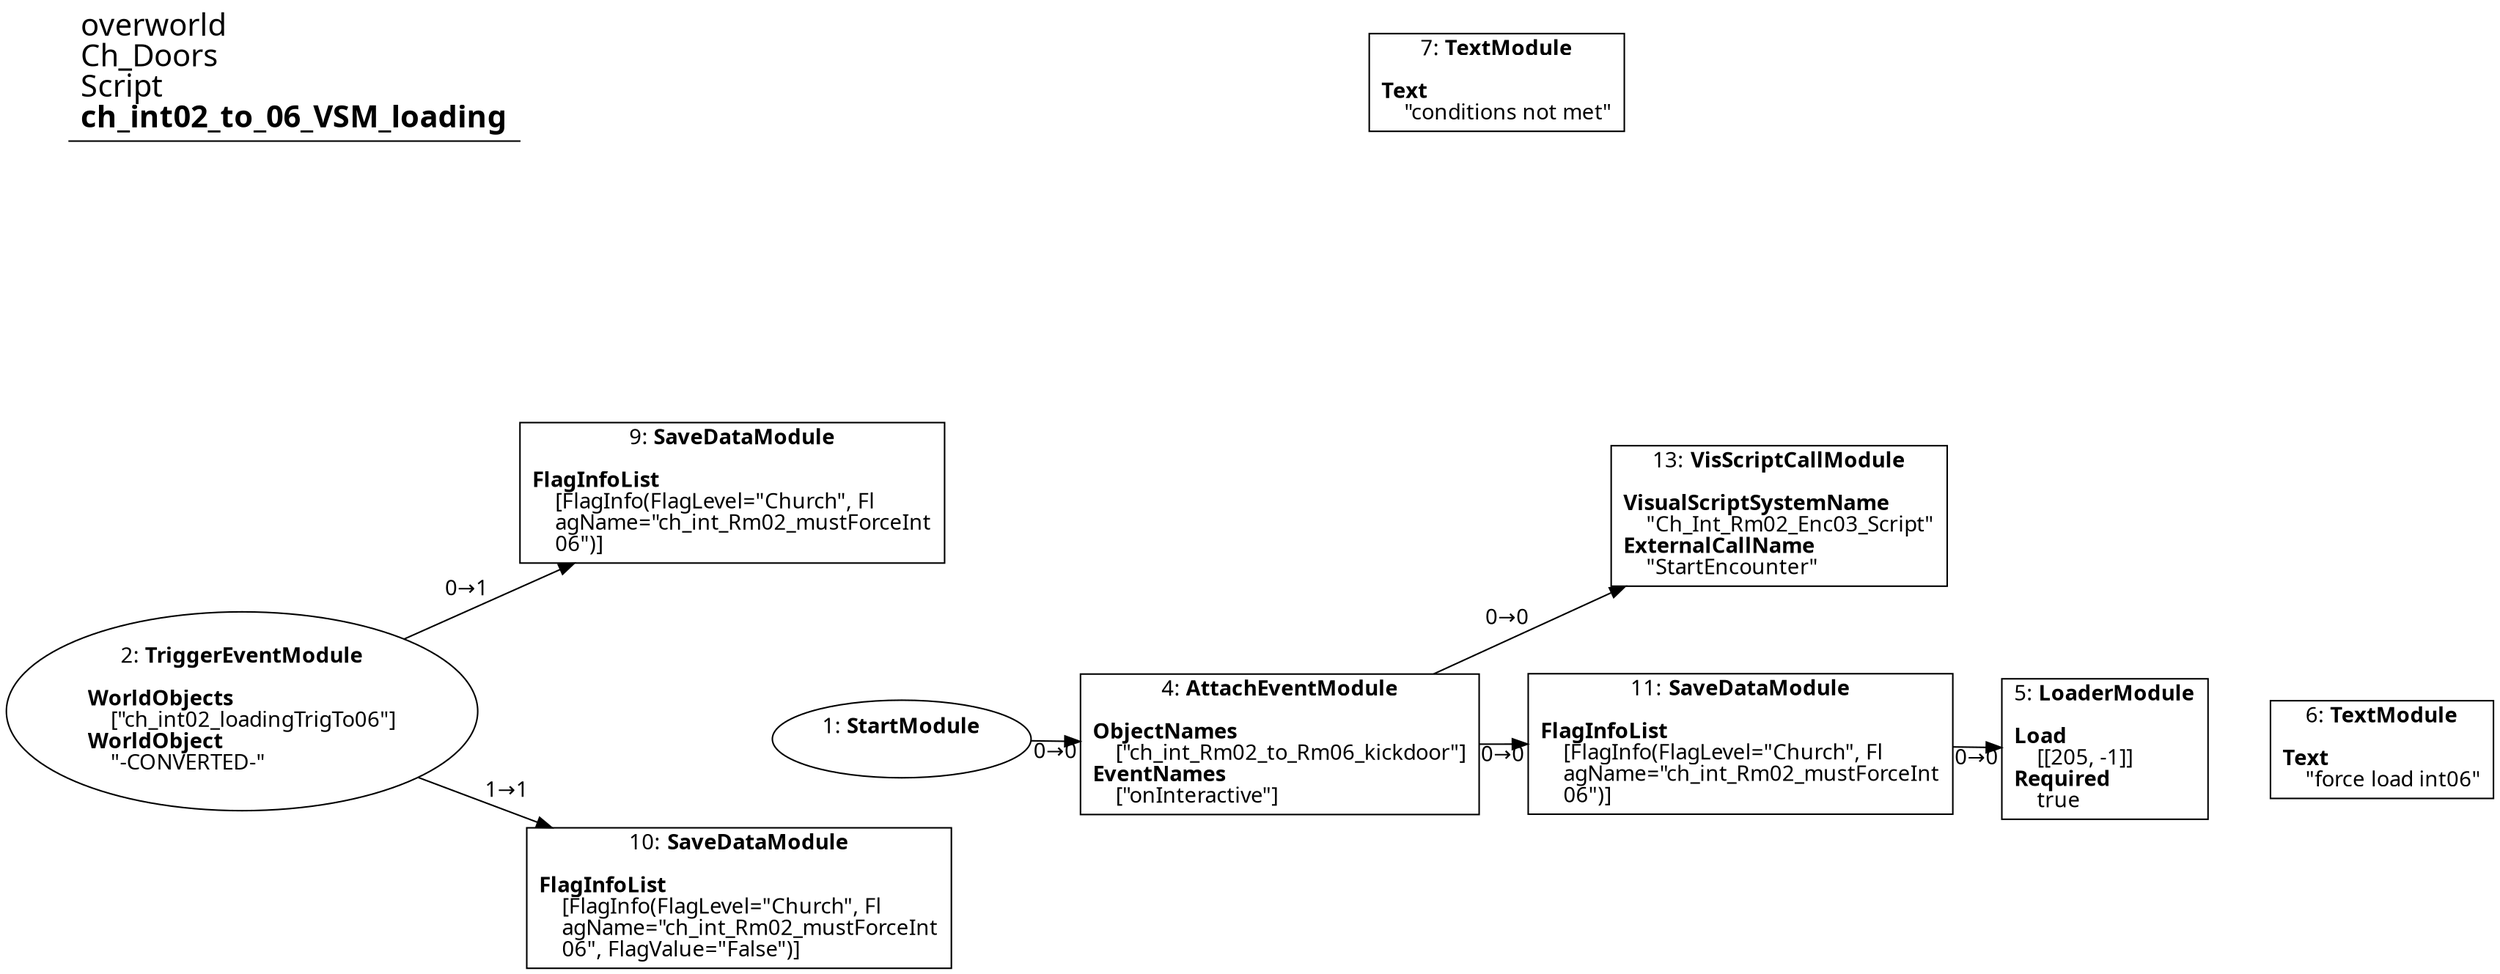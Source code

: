 digraph {
    layout = fdp;
    overlap = prism;
    sep = "+16";
    splines = spline;

    node [ shape = box ];

    graph [ fontname = "Segoe UI" ];
    node [ fontname = "Segoe UI" ];
    edge [ fontname = "Segoe UI" ];

    1 [ label = <1: <b>StartModule</b><br/><br/>> ];
    1 [ shape = oval ]
    1 [ pos = "0.34800002,-0.21400002!" ];
    1 -> 4 [ label = "0→0" ];

    2 [ label = <2: <b>TriggerEventModule</b><br/><br/><b>WorldObjects</b><br align="left"/>    [&quot;ch_int02_loadingTrigTo06&quot;]<br align="left"/><b>WorldObject</b><br align="left"/>    &quot;-CONVERTED-&quot;<br align="left"/>> ];
    2 [ shape = oval ]
    2 [ pos = "-0.028,-0.19500001!" ];
    2 -> 9 [ label = "0→1" ];
    2 -> 10 [ label = "1→1" ];

    4 [ label = <4: <b>AttachEventModule</b><br/><br/><b>ObjectNames</b><br align="left"/>    [&quot;ch_int_Rm02_to_Rm06_kickdoor&quot;]<br align="left"/><b>EventNames</b><br align="left"/>    [&quot;onInteractive&quot;]<br align="left"/>> ];
    4 [ pos = "0.50200003,-0.21400002!" ];
    4 -> 11 [ label = "0→0" ];
    4 -> 13 [ label = "0→0" ];

    5 [ label = <5: <b>LoaderModule</b><br/><br/><b>Load</b><br align="left"/>    [[205, -1]]<br align="left"/><b>Required</b><br align="left"/>    true<br align="left"/>> ];
    5 [ pos = "1.003,-0.21400002!" ];

    6 [ label = <6: <b>TextModule</b><br/><br/><b>Text</b><br align="left"/>    &quot;force load int06&quot;<br align="left"/>> ];
    6 [ pos = "1.197,-0.21400002!" ];

    7 [ label = <7: <b>TextModule</b><br/><br/><b>Text</b><br align="left"/>    &quot;conditions not met&quot;<br align="left"/>> ];
    7 [ pos = "0.65300006,0.19500001!" ];

    9 [ label = <9: <b>SaveDataModule</b><br/><br/><b>FlagInfoList</b><br align="left"/>    [FlagInfo(FlagLevel=&quot;Church&quot;, Fl<br align="left"/>    agName=&quot;ch_int_Rm02_mustForceInt<br align="left"/>    06&quot;)]<br align="left"/>> ];
    9 [ pos = "0.245,-0.069000006!" ];

    10 [ label = <10: <b>SaveDataModule</b><br/><br/><b>FlagInfoList</b><br align="left"/>    [FlagInfo(FlagLevel=&quot;Church&quot;, Fl<br align="left"/>    agName=&quot;ch_int_Rm02_mustForceInt<br align="left"/>    06&quot;, FlagValue=&quot;False&quot;)]<br align="left"/>> ];
    10 [ pos = "0.24000001,-0.294!" ];

    11 [ label = <11: <b>SaveDataModule</b><br/><br/><b>FlagInfoList</b><br align="left"/>    [FlagInfo(FlagLevel=&quot;Church&quot;, Fl<br align="left"/>    agName=&quot;ch_int_Rm02_mustForceInt<br align="left"/>    06&quot;)]<br align="left"/>> ];
    11 [ pos = "0.744,-0.21400002!" ];
    11 -> 5 [ label = "0→0" ];

    13 [ label = <13: <b>VisScriptCallModule</b><br/><br/><b>VisualScriptSystemName</b><br align="left"/>    &quot;Ch_Int_Rm02_Enc03_Script&quot;<br align="left"/><b>ExternalCallName</b><br align="left"/>    &quot;StartEncounter&quot;<br align="left"/>> ];
    13 [ pos = "0.78000003,-0.071!" ];

    title [ pos = "-0.029000001,0.19600001!" ];
    title [ shape = underline ];
    title [ label = <<font point-size="20">overworld<br align="left"/>Ch_Doors<br align="left"/>Script<br align="left"/><b>ch_int02_to_06_VSM_loading</b><br align="left"/></font>> ];
}
